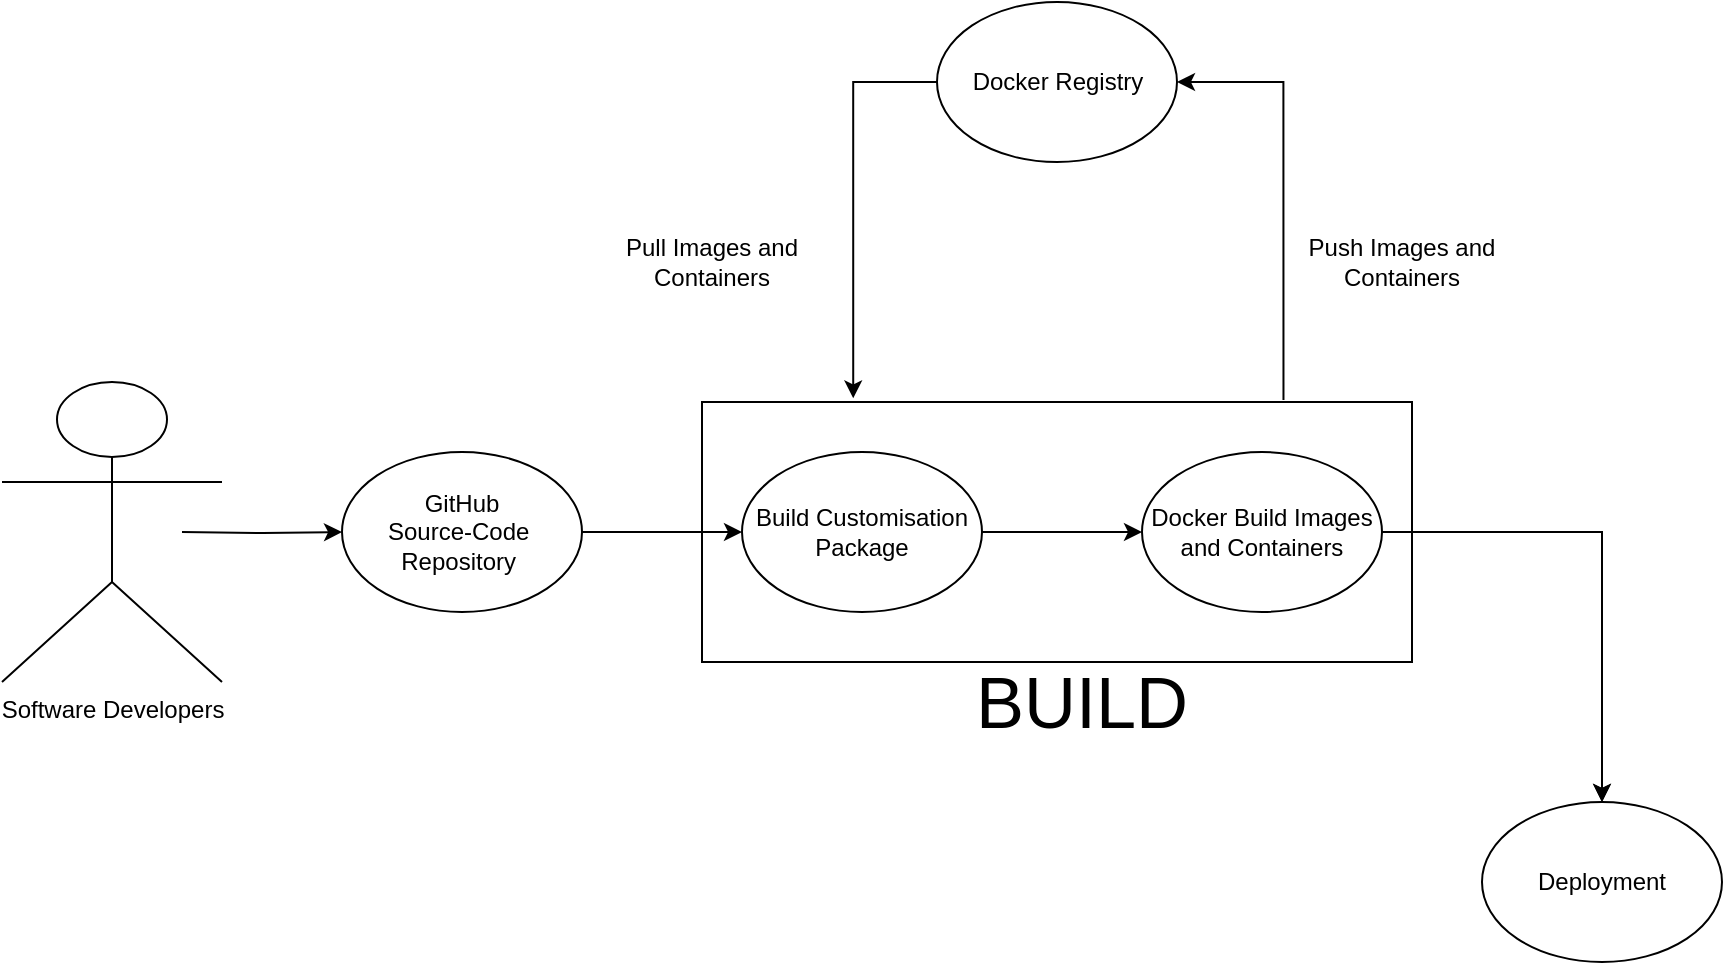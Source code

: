 <mxfile version="13.6.3" type="device"><diagram id="4OVq3cI9j3bE_0RCVrIl" name="Page-1"><mxGraphModel dx="1278" dy="548" grid="1" gridSize="10" guides="1" tooltips="1" connect="1" arrows="1" fold="1" page="1" pageScale="1" pageWidth="850" pageHeight="1100" math="0" shadow="0"><root><mxCell id="0"/><mxCell id="1" parent="0"/><mxCell id="hUuS5jtBtfDiCo35hpZ1-26" style="edgeStyle=orthogonalEdgeStyle;rounded=0;orthogonalLoop=1;jettySize=auto;html=1;entryX=0;entryY=0.5;entryDx=0;entryDy=0;" edge="1" parent="1" target="hUuS5jtBtfDiCo35hpZ1-8"><mxGeometry relative="1" as="geometry"><mxPoint x="100" y="585" as="sourcePoint"/></mxGeometry></mxCell><mxCell id="hUuS5jtBtfDiCo35hpZ1-1" value="Software Developers" style="shape=umlActor;verticalLabelPosition=bottom;verticalAlign=top;html=1;outlineConnect=0;" vertex="1" parent="1"><mxGeometry x="10" y="510" width="110" height="150" as="geometry"/></mxCell><mxCell id="hUuS5jtBtfDiCo35hpZ1-8" value="GitHub&lt;br&gt;Source-Code&amp;nbsp;&lt;br&gt;Repository&amp;nbsp;" style="ellipse;whiteSpace=wrap;html=1;" vertex="1" parent="1"><mxGeometry x="180" y="545" width="120" height="80" as="geometry"/></mxCell><mxCell id="hUuS5jtBtfDiCo35hpZ1-9" value="Docker Registry" style="ellipse;whiteSpace=wrap;html=1;" vertex="1" parent="1"><mxGeometry x="477.5" y="320" width="120" height="80" as="geometry"/></mxCell><mxCell id="hUuS5jtBtfDiCo35hpZ1-15" style="edgeStyle=orthogonalEdgeStyle;rounded=0;orthogonalLoop=1;jettySize=auto;html=1;exitX=1;exitY=0.5;exitDx=0;exitDy=0;entryX=0.5;entryY=0;entryDx=0;entryDy=0;" edge="1" parent="1" source="hUuS5jtBtfDiCo35hpZ1-13" target="hUuS5jtBtfDiCo35hpZ1-14"><mxGeometry relative="1" as="geometry"/></mxCell><mxCell id="hUuS5jtBtfDiCo35hpZ1-16" style="edgeStyle=orthogonalEdgeStyle;rounded=0;orthogonalLoop=1;jettySize=auto;html=1;exitX=0;exitY=0.5;exitDx=0;exitDy=0;entryX=0.213;entryY=-0.014;entryDx=0;entryDy=0;entryPerimeter=0;" edge="1" parent="1" source="hUuS5jtBtfDiCo35hpZ1-9" target="hUuS5jtBtfDiCo35hpZ1-11"><mxGeometry relative="1" as="geometry"><Array as="points"><mxPoint x="436" y="360"/></Array></mxGeometry></mxCell><mxCell id="hUuS5jtBtfDiCo35hpZ1-18" style="edgeStyle=orthogonalEdgeStyle;rounded=0;orthogonalLoop=1;jettySize=auto;html=1;exitX=0.819;exitY=-0.008;exitDx=0;exitDy=0;entryX=1;entryY=0.5;entryDx=0;entryDy=0;exitPerimeter=0;" edge="1" parent="1" source="hUuS5jtBtfDiCo35hpZ1-11" target="hUuS5jtBtfDiCo35hpZ1-9"><mxGeometry relative="1" as="geometry"/></mxCell><mxCell id="hUuS5jtBtfDiCo35hpZ1-11" value="" style="rounded=0;whiteSpace=wrap;html=1;" vertex="1" parent="1"><mxGeometry x="360" y="520" width="355" height="130" as="geometry"/></mxCell><mxCell id="hUuS5jtBtfDiCo35hpZ1-22" style="edgeStyle=orthogonalEdgeStyle;rounded=0;orthogonalLoop=1;jettySize=auto;html=1;exitX=1;exitY=0.5;exitDx=0;exitDy=0;entryX=0;entryY=0.5;entryDx=0;entryDy=0;" edge="1" parent="1" source="hUuS5jtBtfDiCo35hpZ1-12" target="hUuS5jtBtfDiCo35hpZ1-13"><mxGeometry relative="1" as="geometry"/></mxCell><mxCell id="hUuS5jtBtfDiCo35hpZ1-25" style="edgeStyle=orthogonalEdgeStyle;rounded=0;orthogonalLoop=1;jettySize=auto;html=1;exitX=1;exitY=0.5;exitDx=0;exitDy=0;entryX=0;entryY=0.5;entryDx=0;entryDy=0;" edge="1" parent="1" source="hUuS5jtBtfDiCo35hpZ1-8" target="hUuS5jtBtfDiCo35hpZ1-12"><mxGeometry relative="1" as="geometry"/></mxCell><mxCell id="hUuS5jtBtfDiCo35hpZ1-12" value="Build Customisation Package" style="ellipse;whiteSpace=wrap;html=1;" vertex="1" parent="1"><mxGeometry x="380" y="545" width="120" height="80" as="geometry"/></mxCell><mxCell id="hUuS5jtBtfDiCo35hpZ1-21" style="edgeStyle=orthogonalEdgeStyle;rounded=0;orthogonalLoop=1;jettySize=auto;html=1;exitX=1;exitY=0.5;exitDx=0;exitDy=0;entryX=0.5;entryY=0;entryDx=0;entryDy=0;" edge="1" parent="1" source="hUuS5jtBtfDiCo35hpZ1-13" target="hUuS5jtBtfDiCo35hpZ1-14"><mxGeometry relative="1" as="geometry"/></mxCell><mxCell id="hUuS5jtBtfDiCo35hpZ1-13" value="Docker Build Images and Containers" style="ellipse;whiteSpace=wrap;html=1;" vertex="1" parent="1"><mxGeometry x="580" y="545" width="120" height="80" as="geometry"/></mxCell><mxCell id="hUuS5jtBtfDiCo35hpZ1-14" value="Deployment" style="ellipse;whiteSpace=wrap;html=1;" vertex="1" parent="1"><mxGeometry x="750" y="720" width="120" height="80" as="geometry"/></mxCell><mxCell id="hUuS5jtBtfDiCo35hpZ1-19" value="&lt;font style=&quot;font-size: 36px&quot;&gt;BUILD&lt;/font&gt;" style="text;html=1;strokeColor=none;fillColor=none;align=center;verticalAlign=middle;whiteSpace=wrap;rounded=0;" vertex="1" parent="1"><mxGeometry x="530" y="660" width="40" height="20" as="geometry"/></mxCell><mxCell id="hUuS5jtBtfDiCo35hpZ1-27" value="Push Images and Containers" style="text;html=1;strokeColor=none;fillColor=none;align=center;verticalAlign=middle;whiteSpace=wrap;rounded=0;" vertex="1" parent="1"><mxGeometry x="650" y="430" width="120" height="40" as="geometry"/></mxCell><mxCell id="hUuS5jtBtfDiCo35hpZ1-28" value="Pull Images and Containers" style="text;html=1;strokeColor=none;fillColor=none;align=center;verticalAlign=middle;whiteSpace=wrap;rounded=0;" vertex="1" parent="1"><mxGeometry x="305" y="430" width="120" height="40" as="geometry"/></mxCell></root></mxGraphModel></diagram></mxfile>